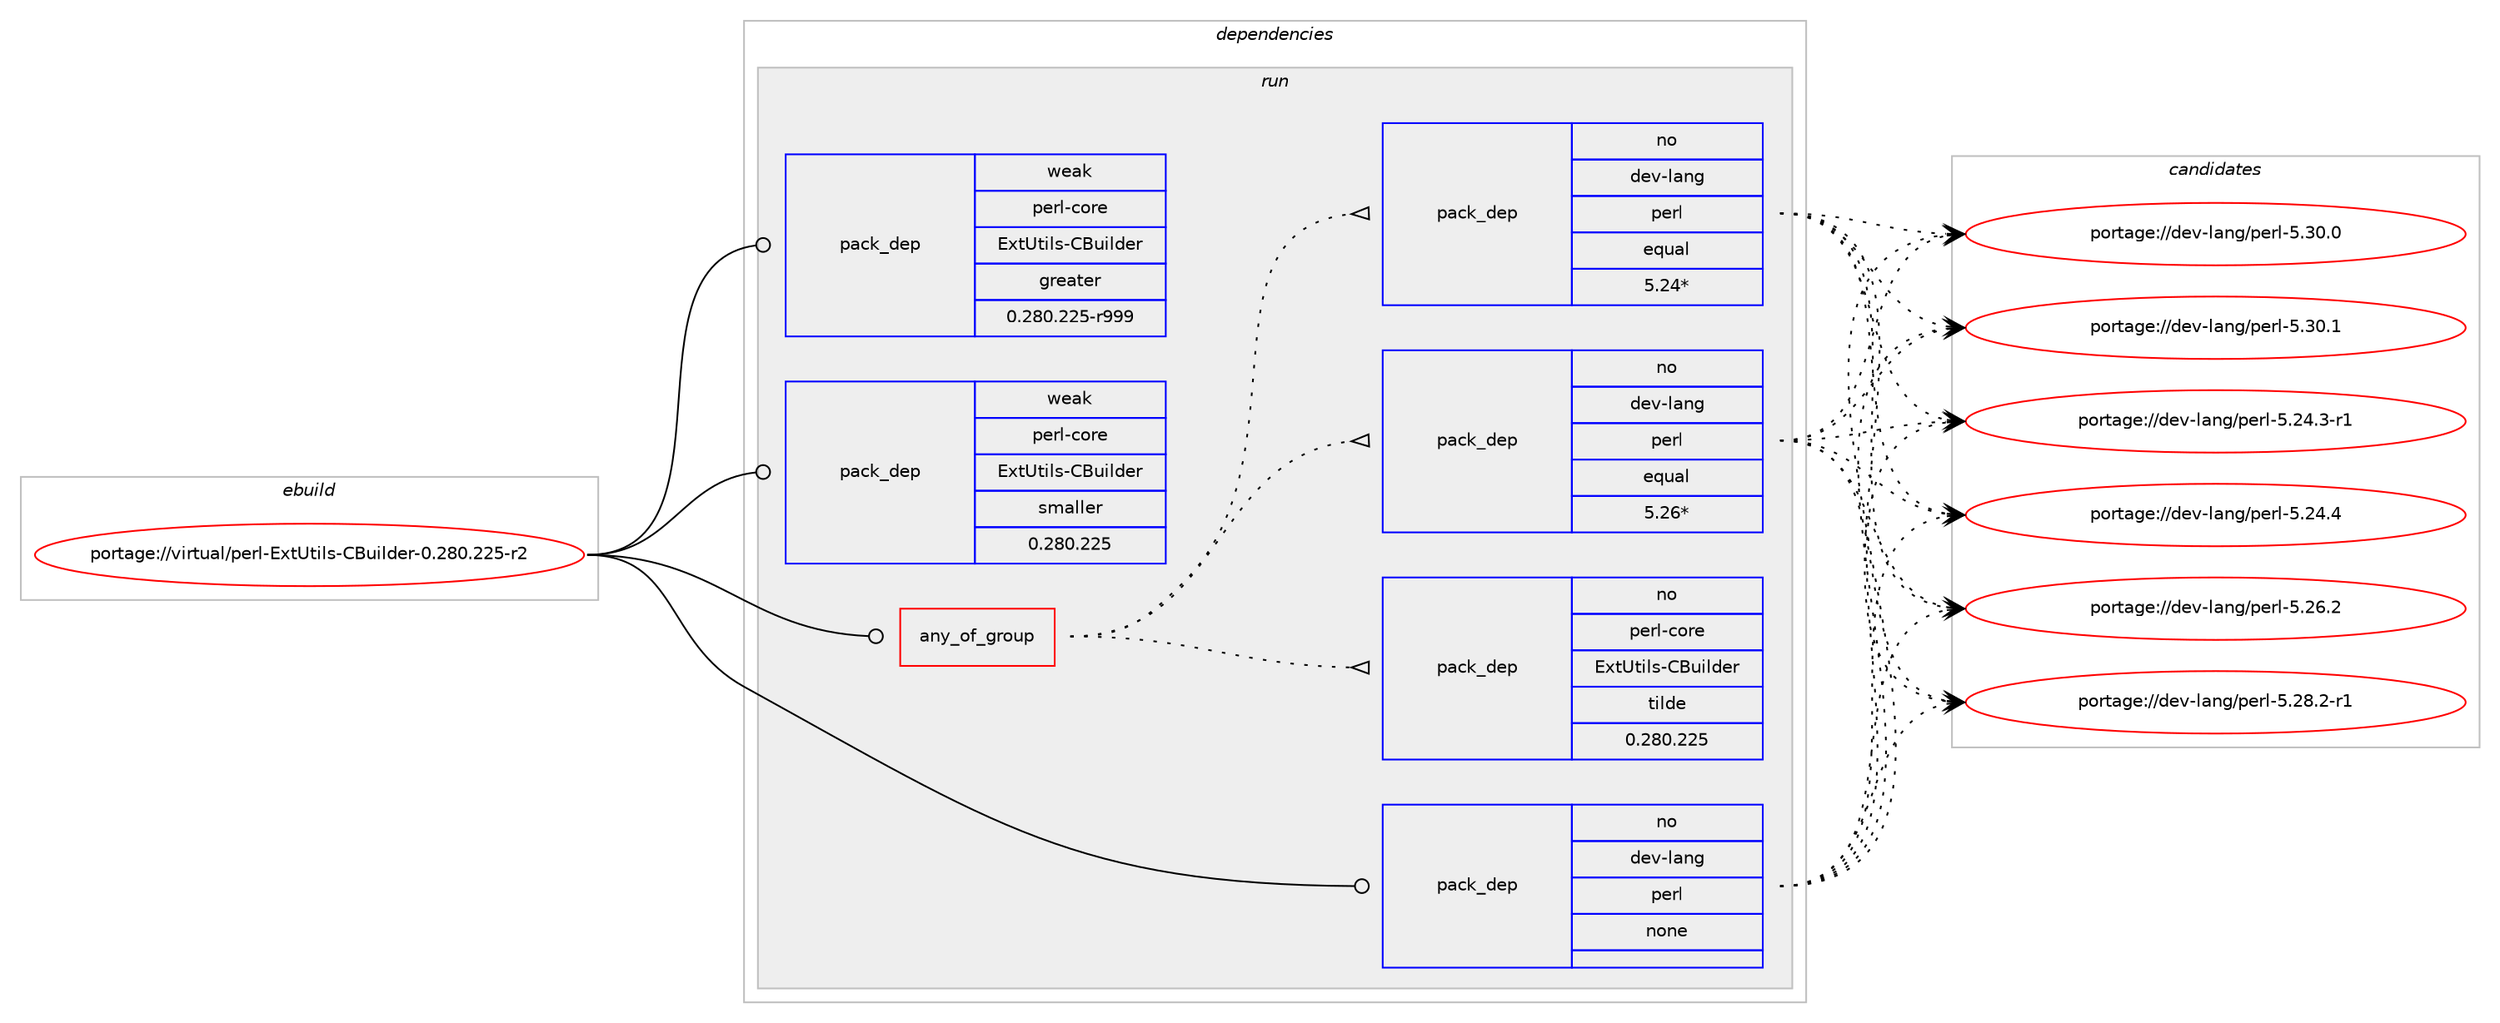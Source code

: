 digraph prolog {

# *************
# Graph options
# *************

newrank=true;
concentrate=true;
compound=true;
graph [rankdir=LR,fontname=Helvetica,fontsize=10,ranksep=1.5];#, ranksep=2.5, nodesep=0.2];
edge  [arrowhead=vee];
node  [fontname=Helvetica,fontsize=10];

# **********
# The ebuild
# **********

subgraph cluster_leftcol {
color=gray;
rank=same;
label=<<i>ebuild</i>>;
id [label="portage://virtual/perl-ExtUtils-CBuilder-0.280.225-r2", color=red, width=4, href="../virtual/perl-ExtUtils-CBuilder-0.280.225-r2.svg"];
}

# ****************
# The dependencies
# ****************

subgraph cluster_midcol {
color=gray;
label=<<i>dependencies</i>>;
subgraph cluster_compile {
fillcolor="#eeeeee";
style=filled;
label=<<i>compile</i>>;
}
subgraph cluster_compileandrun {
fillcolor="#eeeeee";
style=filled;
label=<<i>compile and run</i>>;
}
subgraph cluster_run {
fillcolor="#eeeeee";
style=filled;
label=<<i>run</i>>;
subgraph any7228 {
dependency434502 [label=<<TABLE BORDER="0" CELLBORDER="1" CELLSPACING="0" CELLPADDING="4"><TR><TD CELLPADDING="10">any_of_group</TD></TR></TABLE>>, shape=none, color=red];subgraph pack322029 {
dependency434503 [label=<<TABLE BORDER="0" CELLBORDER="1" CELLSPACING="0" CELLPADDING="4" WIDTH="220"><TR><TD ROWSPAN="6" CELLPADDING="30">pack_dep</TD></TR><TR><TD WIDTH="110">no</TD></TR><TR><TD>dev-lang</TD></TR><TR><TD>perl</TD></TR><TR><TD>equal</TD></TR><TR><TD>5.26*</TD></TR></TABLE>>, shape=none, color=blue];
}
dependency434502:e -> dependency434503:w [weight=20,style="dotted",arrowhead="oinv"];
subgraph pack322030 {
dependency434504 [label=<<TABLE BORDER="0" CELLBORDER="1" CELLSPACING="0" CELLPADDING="4" WIDTH="220"><TR><TD ROWSPAN="6" CELLPADDING="30">pack_dep</TD></TR><TR><TD WIDTH="110">no</TD></TR><TR><TD>dev-lang</TD></TR><TR><TD>perl</TD></TR><TR><TD>equal</TD></TR><TR><TD>5.24*</TD></TR></TABLE>>, shape=none, color=blue];
}
dependency434502:e -> dependency434504:w [weight=20,style="dotted",arrowhead="oinv"];
subgraph pack322031 {
dependency434505 [label=<<TABLE BORDER="0" CELLBORDER="1" CELLSPACING="0" CELLPADDING="4" WIDTH="220"><TR><TD ROWSPAN="6" CELLPADDING="30">pack_dep</TD></TR><TR><TD WIDTH="110">no</TD></TR><TR><TD>perl-core</TD></TR><TR><TD>ExtUtils-CBuilder</TD></TR><TR><TD>tilde</TD></TR><TR><TD>0.280.225</TD></TR></TABLE>>, shape=none, color=blue];
}
dependency434502:e -> dependency434505:w [weight=20,style="dotted",arrowhead="oinv"];
}
id:e -> dependency434502:w [weight=20,style="solid",arrowhead="odot"];
subgraph pack322032 {
dependency434506 [label=<<TABLE BORDER="0" CELLBORDER="1" CELLSPACING="0" CELLPADDING="4" WIDTH="220"><TR><TD ROWSPAN="6" CELLPADDING="30">pack_dep</TD></TR><TR><TD WIDTH="110">no</TD></TR><TR><TD>dev-lang</TD></TR><TR><TD>perl</TD></TR><TR><TD>none</TD></TR><TR><TD></TD></TR></TABLE>>, shape=none, color=blue];
}
id:e -> dependency434506:w [weight=20,style="solid",arrowhead="odot"];
subgraph pack322033 {
dependency434507 [label=<<TABLE BORDER="0" CELLBORDER="1" CELLSPACING="0" CELLPADDING="4" WIDTH="220"><TR><TD ROWSPAN="6" CELLPADDING="30">pack_dep</TD></TR><TR><TD WIDTH="110">weak</TD></TR><TR><TD>perl-core</TD></TR><TR><TD>ExtUtils-CBuilder</TD></TR><TR><TD>greater</TD></TR><TR><TD>0.280.225-r999</TD></TR></TABLE>>, shape=none, color=blue];
}
id:e -> dependency434507:w [weight=20,style="solid",arrowhead="odot"];
subgraph pack322034 {
dependency434508 [label=<<TABLE BORDER="0" CELLBORDER="1" CELLSPACING="0" CELLPADDING="4" WIDTH="220"><TR><TD ROWSPAN="6" CELLPADDING="30">pack_dep</TD></TR><TR><TD WIDTH="110">weak</TD></TR><TR><TD>perl-core</TD></TR><TR><TD>ExtUtils-CBuilder</TD></TR><TR><TD>smaller</TD></TR><TR><TD>0.280.225</TD></TR></TABLE>>, shape=none, color=blue];
}
id:e -> dependency434508:w [weight=20,style="solid",arrowhead="odot"];
}
}

# **************
# The candidates
# **************

subgraph cluster_choices {
rank=same;
color=gray;
label=<<i>candidates</i>>;

subgraph choice322029 {
color=black;
nodesep=1;
choiceportage100101118451089711010347112101114108455346505246514511449 [label="portage://dev-lang/perl-5.24.3-r1", color=red, width=4,href="../dev-lang/perl-5.24.3-r1.svg"];
choiceportage10010111845108971101034711210111410845534650524652 [label="portage://dev-lang/perl-5.24.4", color=red, width=4,href="../dev-lang/perl-5.24.4.svg"];
choiceportage10010111845108971101034711210111410845534650544650 [label="portage://dev-lang/perl-5.26.2", color=red, width=4,href="../dev-lang/perl-5.26.2.svg"];
choiceportage100101118451089711010347112101114108455346505646504511449 [label="portage://dev-lang/perl-5.28.2-r1", color=red, width=4,href="../dev-lang/perl-5.28.2-r1.svg"];
choiceportage10010111845108971101034711210111410845534651484648 [label="portage://dev-lang/perl-5.30.0", color=red, width=4,href="../dev-lang/perl-5.30.0.svg"];
choiceportage10010111845108971101034711210111410845534651484649 [label="portage://dev-lang/perl-5.30.1", color=red, width=4,href="../dev-lang/perl-5.30.1.svg"];
dependency434503:e -> choiceportage100101118451089711010347112101114108455346505246514511449:w [style=dotted,weight="100"];
dependency434503:e -> choiceportage10010111845108971101034711210111410845534650524652:w [style=dotted,weight="100"];
dependency434503:e -> choiceportage10010111845108971101034711210111410845534650544650:w [style=dotted,weight="100"];
dependency434503:e -> choiceportage100101118451089711010347112101114108455346505646504511449:w [style=dotted,weight="100"];
dependency434503:e -> choiceportage10010111845108971101034711210111410845534651484648:w [style=dotted,weight="100"];
dependency434503:e -> choiceportage10010111845108971101034711210111410845534651484649:w [style=dotted,weight="100"];
}
subgraph choice322030 {
color=black;
nodesep=1;
choiceportage100101118451089711010347112101114108455346505246514511449 [label="portage://dev-lang/perl-5.24.3-r1", color=red, width=4,href="../dev-lang/perl-5.24.3-r1.svg"];
choiceportage10010111845108971101034711210111410845534650524652 [label="portage://dev-lang/perl-5.24.4", color=red, width=4,href="../dev-lang/perl-5.24.4.svg"];
choiceportage10010111845108971101034711210111410845534650544650 [label="portage://dev-lang/perl-5.26.2", color=red, width=4,href="../dev-lang/perl-5.26.2.svg"];
choiceportage100101118451089711010347112101114108455346505646504511449 [label="portage://dev-lang/perl-5.28.2-r1", color=red, width=4,href="../dev-lang/perl-5.28.2-r1.svg"];
choiceportage10010111845108971101034711210111410845534651484648 [label="portage://dev-lang/perl-5.30.0", color=red, width=4,href="../dev-lang/perl-5.30.0.svg"];
choiceportage10010111845108971101034711210111410845534651484649 [label="portage://dev-lang/perl-5.30.1", color=red, width=4,href="../dev-lang/perl-5.30.1.svg"];
dependency434504:e -> choiceportage100101118451089711010347112101114108455346505246514511449:w [style=dotted,weight="100"];
dependency434504:e -> choiceportage10010111845108971101034711210111410845534650524652:w [style=dotted,weight="100"];
dependency434504:e -> choiceportage10010111845108971101034711210111410845534650544650:w [style=dotted,weight="100"];
dependency434504:e -> choiceportage100101118451089711010347112101114108455346505646504511449:w [style=dotted,weight="100"];
dependency434504:e -> choiceportage10010111845108971101034711210111410845534651484648:w [style=dotted,weight="100"];
dependency434504:e -> choiceportage10010111845108971101034711210111410845534651484649:w [style=dotted,weight="100"];
}
subgraph choice322031 {
color=black;
nodesep=1;
}
subgraph choice322032 {
color=black;
nodesep=1;
choiceportage100101118451089711010347112101114108455346505246514511449 [label="portage://dev-lang/perl-5.24.3-r1", color=red, width=4,href="../dev-lang/perl-5.24.3-r1.svg"];
choiceportage10010111845108971101034711210111410845534650524652 [label="portage://dev-lang/perl-5.24.4", color=red, width=4,href="../dev-lang/perl-5.24.4.svg"];
choiceportage10010111845108971101034711210111410845534650544650 [label="portage://dev-lang/perl-5.26.2", color=red, width=4,href="../dev-lang/perl-5.26.2.svg"];
choiceportage100101118451089711010347112101114108455346505646504511449 [label="portage://dev-lang/perl-5.28.2-r1", color=red, width=4,href="../dev-lang/perl-5.28.2-r1.svg"];
choiceportage10010111845108971101034711210111410845534651484648 [label="portage://dev-lang/perl-5.30.0", color=red, width=4,href="../dev-lang/perl-5.30.0.svg"];
choiceportage10010111845108971101034711210111410845534651484649 [label="portage://dev-lang/perl-5.30.1", color=red, width=4,href="../dev-lang/perl-5.30.1.svg"];
dependency434506:e -> choiceportage100101118451089711010347112101114108455346505246514511449:w [style=dotted,weight="100"];
dependency434506:e -> choiceportage10010111845108971101034711210111410845534650524652:w [style=dotted,weight="100"];
dependency434506:e -> choiceportage10010111845108971101034711210111410845534650544650:w [style=dotted,weight="100"];
dependency434506:e -> choiceportage100101118451089711010347112101114108455346505646504511449:w [style=dotted,weight="100"];
dependency434506:e -> choiceportage10010111845108971101034711210111410845534651484648:w [style=dotted,weight="100"];
dependency434506:e -> choiceportage10010111845108971101034711210111410845534651484649:w [style=dotted,weight="100"];
}
subgraph choice322033 {
color=black;
nodesep=1;
}
subgraph choice322034 {
color=black;
nodesep=1;
}
}

}
